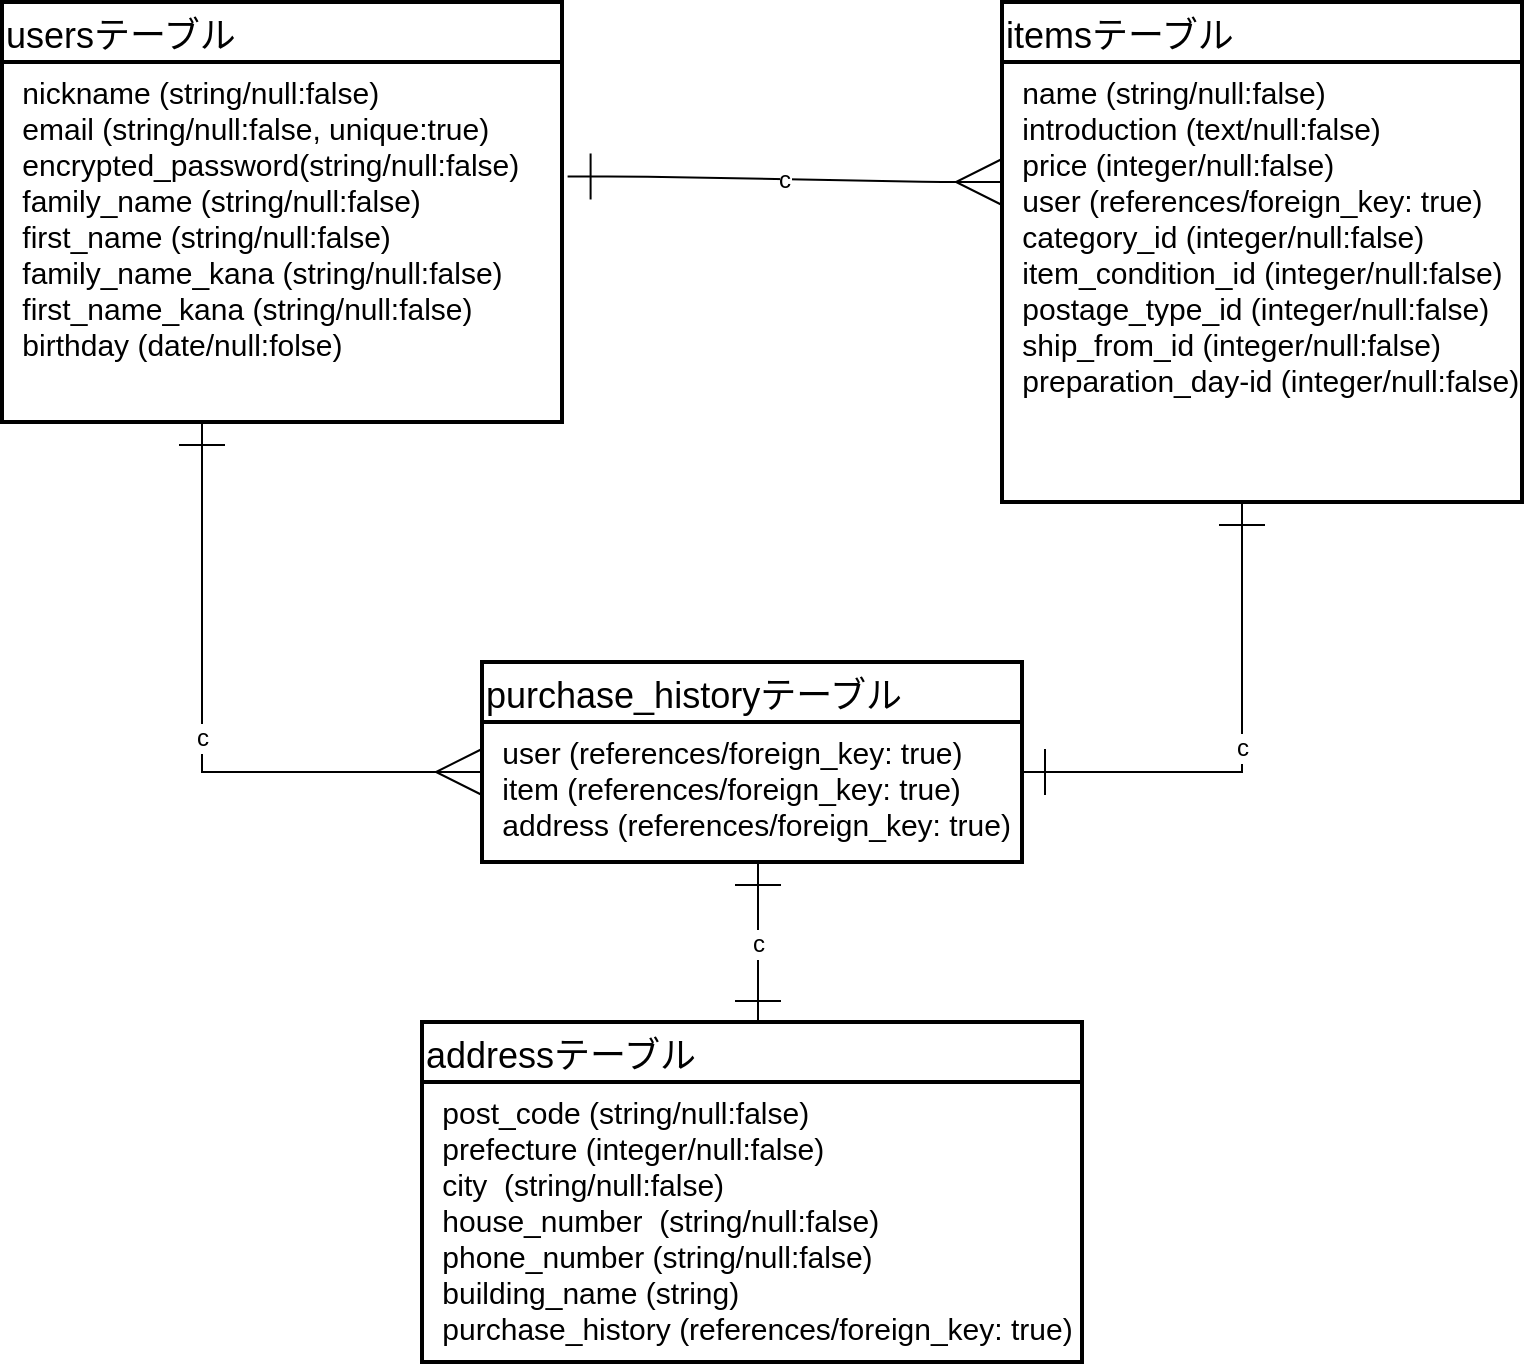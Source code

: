 <mxfile>
    <diagram id="4or5C1OliLdgapyjDCoO" name="ページ1">
        <mxGraphModel dx="952" dy="785" grid="1" gridSize="10" guides="1" tooltips="1" connect="1" arrows="1" fold="1" page="1" pageScale="1" pageWidth="1169" pageHeight="827" math="0" shadow="0">
            <root>
                <mxCell id="0"/>
                <mxCell id="1" parent="0"/>
                <mxCell id="6" value="usersテーブル" style="swimlane;childLayout=stackLayout;horizontal=1;startSize=30;horizontalStack=0;rounded=0;fontSize=18;fontStyle=0;strokeWidth=2;resizeParent=0;resizeLast=1;shadow=0;dashed=0;align=left;" vertex="1" parent="1">
                    <mxGeometry x="10" y="30" width="280" height="210" as="geometry"/>
                </mxCell>
                <mxCell id="7" value=" nickname (string/null:false)&#10; email (string/null:false, unique:true)&#10; encrypted_password(string/null:false)&#10; family_name (string/null:false)&#10; first_name (string/null:false)&#10; family_name_kana (string/null:false)&#10; first_name_kana (string/null:false)&#10; birthday (date/null:folse)" style="align=left;strokeColor=none;fillColor=none;spacingLeft=4;fontSize=15;verticalAlign=top;resizable=0;rotatable=0;part=1;" vertex="1" parent="6">
                    <mxGeometry y="30" width="280" height="180" as="geometry"/>
                </mxCell>
                <mxCell id="8" value="itemsテーブル" style="swimlane;childLayout=stackLayout;horizontal=1;startSize=30;horizontalStack=0;rounded=0;fontSize=18;fontStyle=0;strokeWidth=2;resizeParent=0;resizeLast=1;shadow=0;dashed=0;align=left;" vertex="1" parent="1">
                    <mxGeometry x="510" y="30" width="260" height="250" as="geometry"/>
                </mxCell>
                <mxCell id="9" value=" name (string/null:false)&#10; introduction (text/null:false)&#10; price (integer/null:false)&#10; user (references/foreign_key: true)&#10; category_id (integer/null:false)&#10; item_condition_id (integer/null:false)&#10; postage_type_id (integer/null:false)&#10; ship_from_id (integer/null:false)&#10; preparation_day-id (integer/null:false)&#10; " style="align=left;strokeColor=none;fillColor=none;spacingLeft=4;fontSize=15;verticalAlign=top;resizable=0;rotatable=0;part=1;" vertex="1" parent="8">
                    <mxGeometry y="30" width="260" height="220" as="geometry"/>
                </mxCell>
                <mxCell id="14" value="purchase_historyテーブル" style="swimlane;childLayout=stackLayout;horizontal=1;startSize=30;horizontalStack=0;rounded=0;fontSize=18;fontStyle=0;strokeWidth=2;resizeParent=0;resizeLast=1;shadow=0;dashed=0;align=left;" vertex="1" parent="1">
                    <mxGeometry x="250" y="360" width="270" height="100" as="geometry"/>
                </mxCell>
                <mxCell id="15" value=" user (references/foreign_key: true)&#10; item (references/foreign_key: true)&#10; address (references/foreign_key: true)" style="align=left;strokeColor=none;fillColor=none;spacingLeft=4;fontSize=15;verticalAlign=top;resizable=0;rotatable=0;part=1;" vertex="1" parent="14">
                    <mxGeometry y="30" width="270" height="70" as="geometry"/>
                </mxCell>
                <mxCell id="18" value="addressテーブル" style="swimlane;childLayout=stackLayout;horizontal=1;startSize=30;horizontalStack=0;rounded=0;fontSize=18;fontStyle=0;strokeWidth=2;resizeParent=0;resizeLast=1;shadow=0;dashed=0;align=left;" vertex="1" parent="1">
                    <mxGeometry x="220" y="540" width="330" height="170" as="geometry"/>
                </mxCell>
                <mxCell id="19" value=" post_code (string/null:false)&#10; prefecture (integer/null:false)&#10; city  (string/null:false)&#10; house_number  (string/null:false)&#10; phone_number (string/null:false)&#10; building_name (string)&#10; purchase_history (references/foreign_key: true)" style="align=left;strokeColor=none;fillColor=none;spacingLeft=4;fontSize=15;verticalAlign=top;resizable=0;rotatable=0;part=1;" vertex="1" parent="18">
                    <mxGeometry y="30" width="330" height="140" as="geometry"/>
                </mxCell>
                <mxCell id="26" value="c" style="edgeStyle=entityRelationEdgeStyle;fontSize=12;html=1;endArrow=ERmany;endSize=21;startArrow=ERone;startFill=0;startSize=21;exitX=1.01;exitY=0.318;exitDx=0;exitDy=0;exitPerimeter=0;" edge="1" parent="1" source="7">
                    <mxGeometry width="100" height="100" relative="1" as="geometry">
                        <mxPoint x="280" y="120" as="sourcePoint"/>
                        <mxPoint x="510" y="120" as="targetPoint"/>
                    </mxGeometry>
                </mxCell>
                <mxCell id="27" value="c" style="edgeStyle=orthogonalEdgeStyle;fontSize=12;html=1;endArrow=ERmany;endSize=21;startArrow=ERone;startFill=0;startSize=21;rounded=0;" edge="1" parent="1" source="7" target="15">
                    <mxGeometry width="100" height="100" relative="1" as="geometry">
                        <mxPoint y="380" as="sourcePoint"/>
                        <mxPoint x="230" y="430" as="targetPoint"/>
                        <Array as="points">
                            <mxPoint x="110" y="415"/>
                        </Array>
                    </mxGeometry>
                </mxCell>
                <mxCell id="29" value="c" style="edgeStyle=orthogonalEdgeStyle;fontSize=12;html=1;endArrow=ERone;endSize=21;startArrow=ERone;startFill=0;startSize=21;rounded=0;endFill=0;" edge="1" parent="1" source="9" target="15">
                    <mxGeometry width="100" height="100" relative="1" as="geometry">
                        <mxPoint x="630" y="290" as="sourcePoint"/>
                        <mxPoint x="630" y="540" as="targetPoint"/>
                        <Array as="points">
                            <mxPoint x="630" y="415"/>
                        </Array>
                    </mxGeometry>
                </mxCell>
                <mxCell id="37" value="c" style="edgeStyle=orthogonalEdgeStyle;fontSize=12;html=1;endArrow=ERone;endSize=21;startArrow=ERone;startFill=0;startSize=21;rounded=0;endFill=0;" edge="1" parent="1" source="15">
                    <mxGeometry width="100" height="100" relative="1" as="geometry">
                        <mxPoint x="160" y="480" as="sourcePoint"/>
                        <mxPoint x="388" y="541" as="targetPoint"/>
                        <Array as="points">
                            <mxPoint x="388" y="410"/>
                            <mxPoint x="388" y="410"/>
                        </Array>
                    </mxGeometry>
                </mxCell>
            </root>
        </mxGraphModel>
    </diagram>
</mxfile>